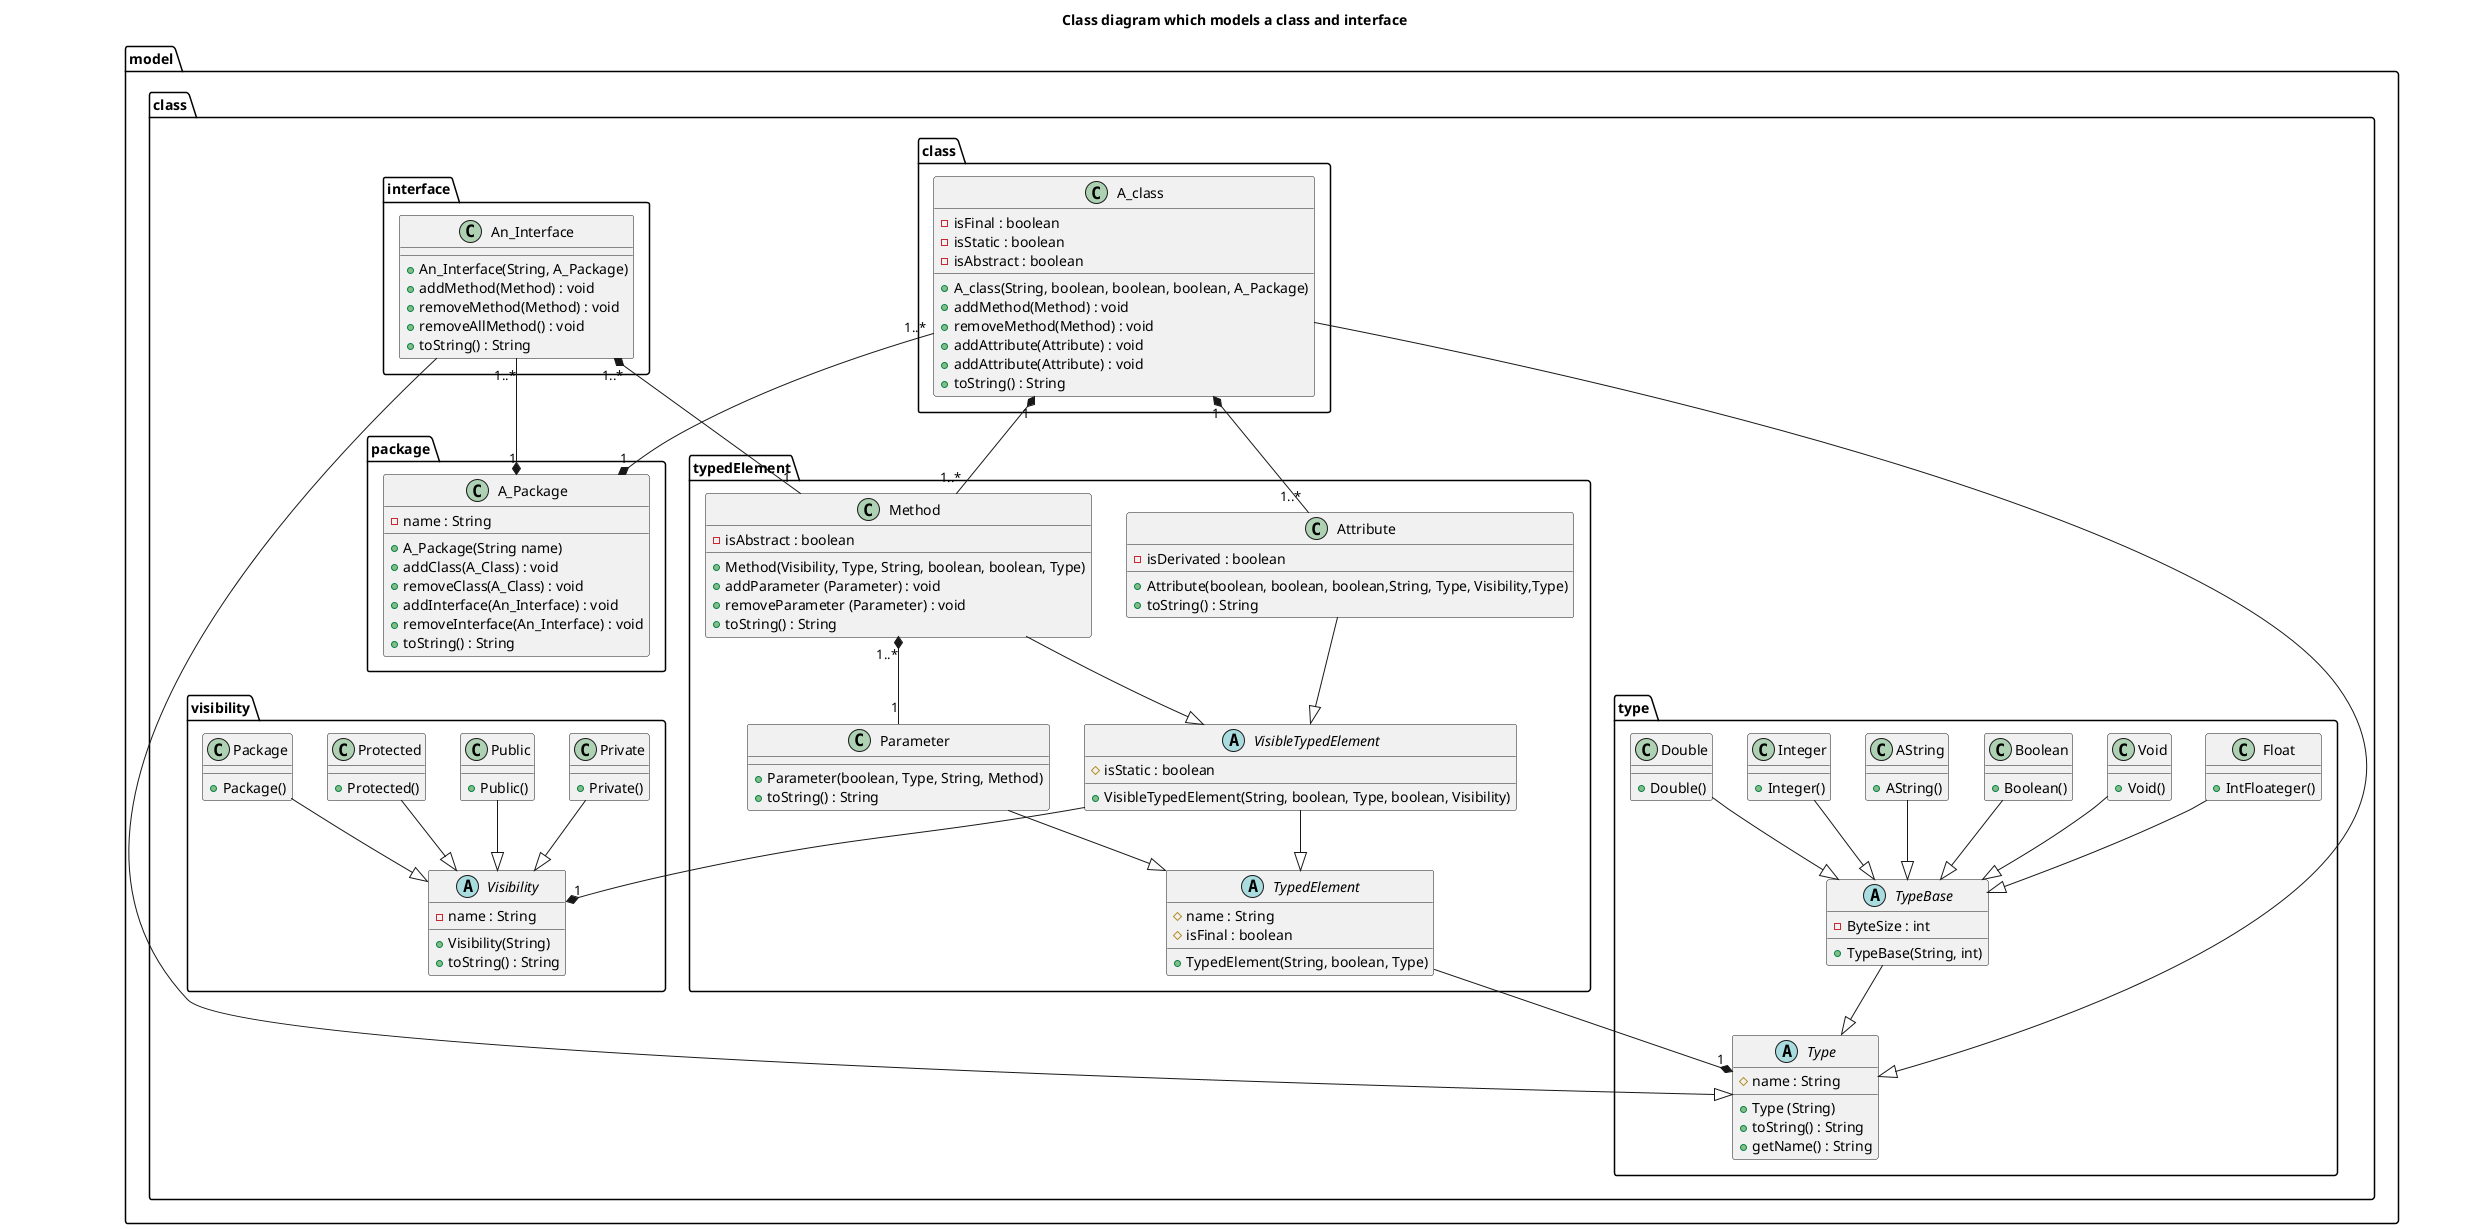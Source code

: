 @startuml

title Class diagram which models a class and interface



package model.class <<folder>> {

	package model.class.package <<folder>> {
		class A_Package {
		 - name : String
		 
		 + A_Package(String name)
		 + addClass(A_Class) : void
		 + removeClass(A_Class) : void
		 + addInterface(An_Interface) : void
		 + removeInterface(An_Interface) : void
		 + toString() : String
		}
	}
	
	package model.class.class <<folder>> {
		 
		 class A_class {
		  - isFinal : boolean
		  - isStatic : boolean
		  - isAbstract : boolean
		  
		  + A_class(String, boolean, boolean, boolean, A_Package)
		  + addMethod(Method) : void
		  + removeMethod(Method) : void
		  + addAttribute(Attribute) : void
		  + addAttribute(Attribute) : void
		  + toString() : String
		}	
	}
	
	package model.class.interface <<folder>> {
		class An_Interface {
		
		+ An_Interface(String, A_Package)
		+ addMethod(Method) : void
		+ removeMethod(Method) : void
		+ removeAllMethod() : void
		+ toString() : String
		}
	}
	
	
	package model.class.typedElement <<folder>> {
		
		class Attribute {
			- isDerivated : boolean
			
			+ Attribute(boolean, boolean, boolean,String, Type, Visibility,Type)
			+ toString() : String
		}
		
		class Method {
			- isAbstract : boolean
			
			+ Method(Visibility, Type, String, boolean, boolean, Type)
			+ addParameter (Parameter) : void
			+ removeParameter (Parameter) : void
			+ toString() : String
		}
		
		class Parameter {
			+ Parameter(boolean, Type, String, Method)
			+ toString() : String
		}
		
		abstract class TypedElement{
			# name : String
			# isFinal : boolean
			
			+ TypedElement(String, boolean, Type)
		}
		
		abstract class VisibleTypedElement {
			# isStatic : boolean
			
			+ VisibleTypedElement(String, boolean, Type, boolean, Visibility)
		}
	}
	
	
	
	package model.class.type <<folder>> {
		abstract class Type{
			# name : String
			
			+ Type (String)
			+ toString() : String
			+ getName() : String
		}
		
		abstract class TypeBase{
		 	- ByteSize : int
		 	+ TypeBase(String, int)
		}
		
		class Integer {
			+ Integer()
		}
		
		class Double {
			+ Double()
		}
		
		class Float {
			+ IntFloateger()
		}
		
		class Void {
			+ Void()
		}
		
		class Boolean {
			+ Boolean()
		}
		
		class AString {
			+ AString()
		}	
	}
	
	Boolean --|> TypeBase
	Float --|> TypeBase
	Double --|> TypeBase
	Integer --|> TypeBase
	Void --|> TypeBase
	AString --|> TypeBase
	
	TypeBase --|> Type
	
	TypedElement  " " --* "1" Type
	
	
	package model.class.visibility <<folder>> {
		
		abstract class Visibility{
			- name : String
			
			+ Visibility(String)
			+ toString() : String
		}
		
		class Private {
			+ Private()
		}
		
		class Public {
			+ Public()
		}
		
		class Protected {
			+ Protected()
		}
		
		class Package {
			+ Package()
		}
	}
	
	Private --|> Visibility
	Public --|> Visibility
	Protected --|> Visibility
	Package --|> Visibility
	
	VisibleTypedElement --|> TypedElement
	Parameter --|> TypedElement
	
	Method --|> VisibleTypedElement
	Attribute --|> VisibleTypedElement
	VisibleTypedElement " " --* "1" Visibility
	
	
	A_class --|> Type
	A_class "1..*" --* "1" A_Package
	An_Interface "1..*" --* "1" A_Package
	A_class "1" *-- "1..*" Attribute
	A_class "1" *-- "1..*" Method
	
	An_Interface "1..*" *-- "1" Method
	
	Method "1..*" *-- "1" Parameter
	
	An_Interface --|> Type	
	
}






@enduml
